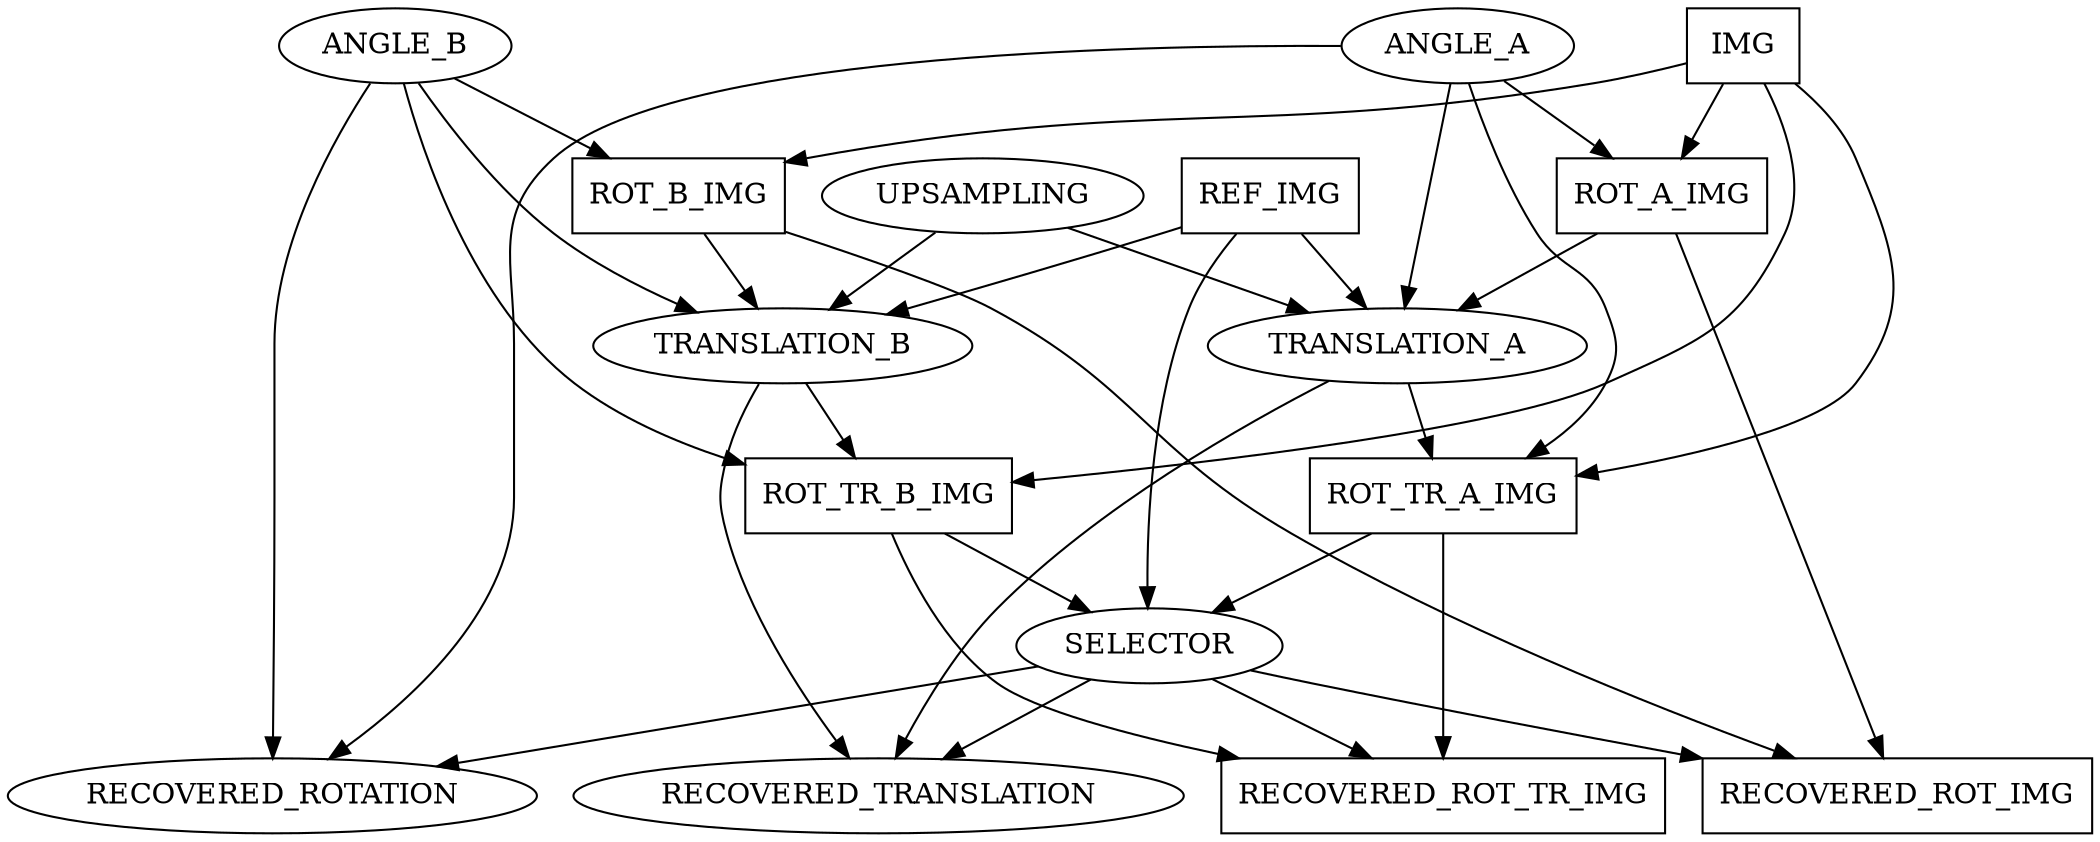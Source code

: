 // dependencies
digraph {
	UPSAMPLING [shape=oval]
	SELECTOR [shape=oval]
	ROT_A_IMG [shape=box]
	ROT_TR_B_IMG [shape=box]
	ROT_TR_A_IMG [shape=box]
	TRANSLATION_B [shape=oval]
	REF_IMG [shape=box]
	IMG [shape=box]
	ANGLE_A [shape=oval]
	ANGLE_B [shape=oval]
	RECOVERED_ROT_TR_IMG [shape=box]
	RECOVERED_TRANSLATION [shape=oval]
	TRANSLATION_A [shape=oval]
	RECOVERED_ROT_IMG [shape=box]
	ROT_B_IMG [shape=box]
	RECOVERED_ROTATION [shape=oval]
	REF_IMG -> SELECTOR
	ROT_TR_A_IMG -> SELECTOR
	ROT_TR_B_IMG -> SELECTOR
	ANGLE_A -> ROT_A_IMG
	IMG -> ROT_A_IMG
	ANGLE_B -> ROT_TR_B_IMG
	IMG -> ROT_TR_B_IMG
	TRANSLATION_B -> ROT_TR_B_IMG
	ANGLE_A -> ROT_TR_A_IMG
	TRANSLATION_A -> ROT_TR_A_IMG
	IMG -> ROT_TR_A_IMG
	REF_IMG -> TRANSLATION_B
	ANGLE_B -> TRANSLATION_B
	ROT_B_IMG -> TRANSLATION_B
	UPSAMPLING -> TRANSLATION_B
	ROT_TR_A_IMG -> RECOVERED_ROT_TR_IMG
	ROT_TR_B_IMG -> RECOVERED_ROT_TR_IMG
	SELECTOR -> RECOVERED_ROT_TR_IMG
	TRANSLATION_A -> RECOVERED_TRANSLATION
	SELECTOR -> RECOVERED_TRANSLATION
	TRANSLATION_B -> RECOVERED_TRANSLATION
	REF_IMG -> TRANSLATION_A
	ANGLE_A -> TRANSLATION_A
	ROT_A_IMG -> TRANSLATION_A
	UPSAMPLING -> TRANSLATION_A
	ROT_A_IMG -> RECOVERED_ROT_IMG
	SELECTOR -> RECOVERED_ROT_IMG
	ROT_B_IMG -> RECOVERED_ROT_IMG
	ANGLE_B -> ROT_B_IMG
	IMG -> ROT_B_IMG
	ANGLE_B -> RECOVERED_ROTATION
	ANGLE_A -> RECOVERED_ROTATION
	SELECTOR -> RECOVERED_ROTATION
}
